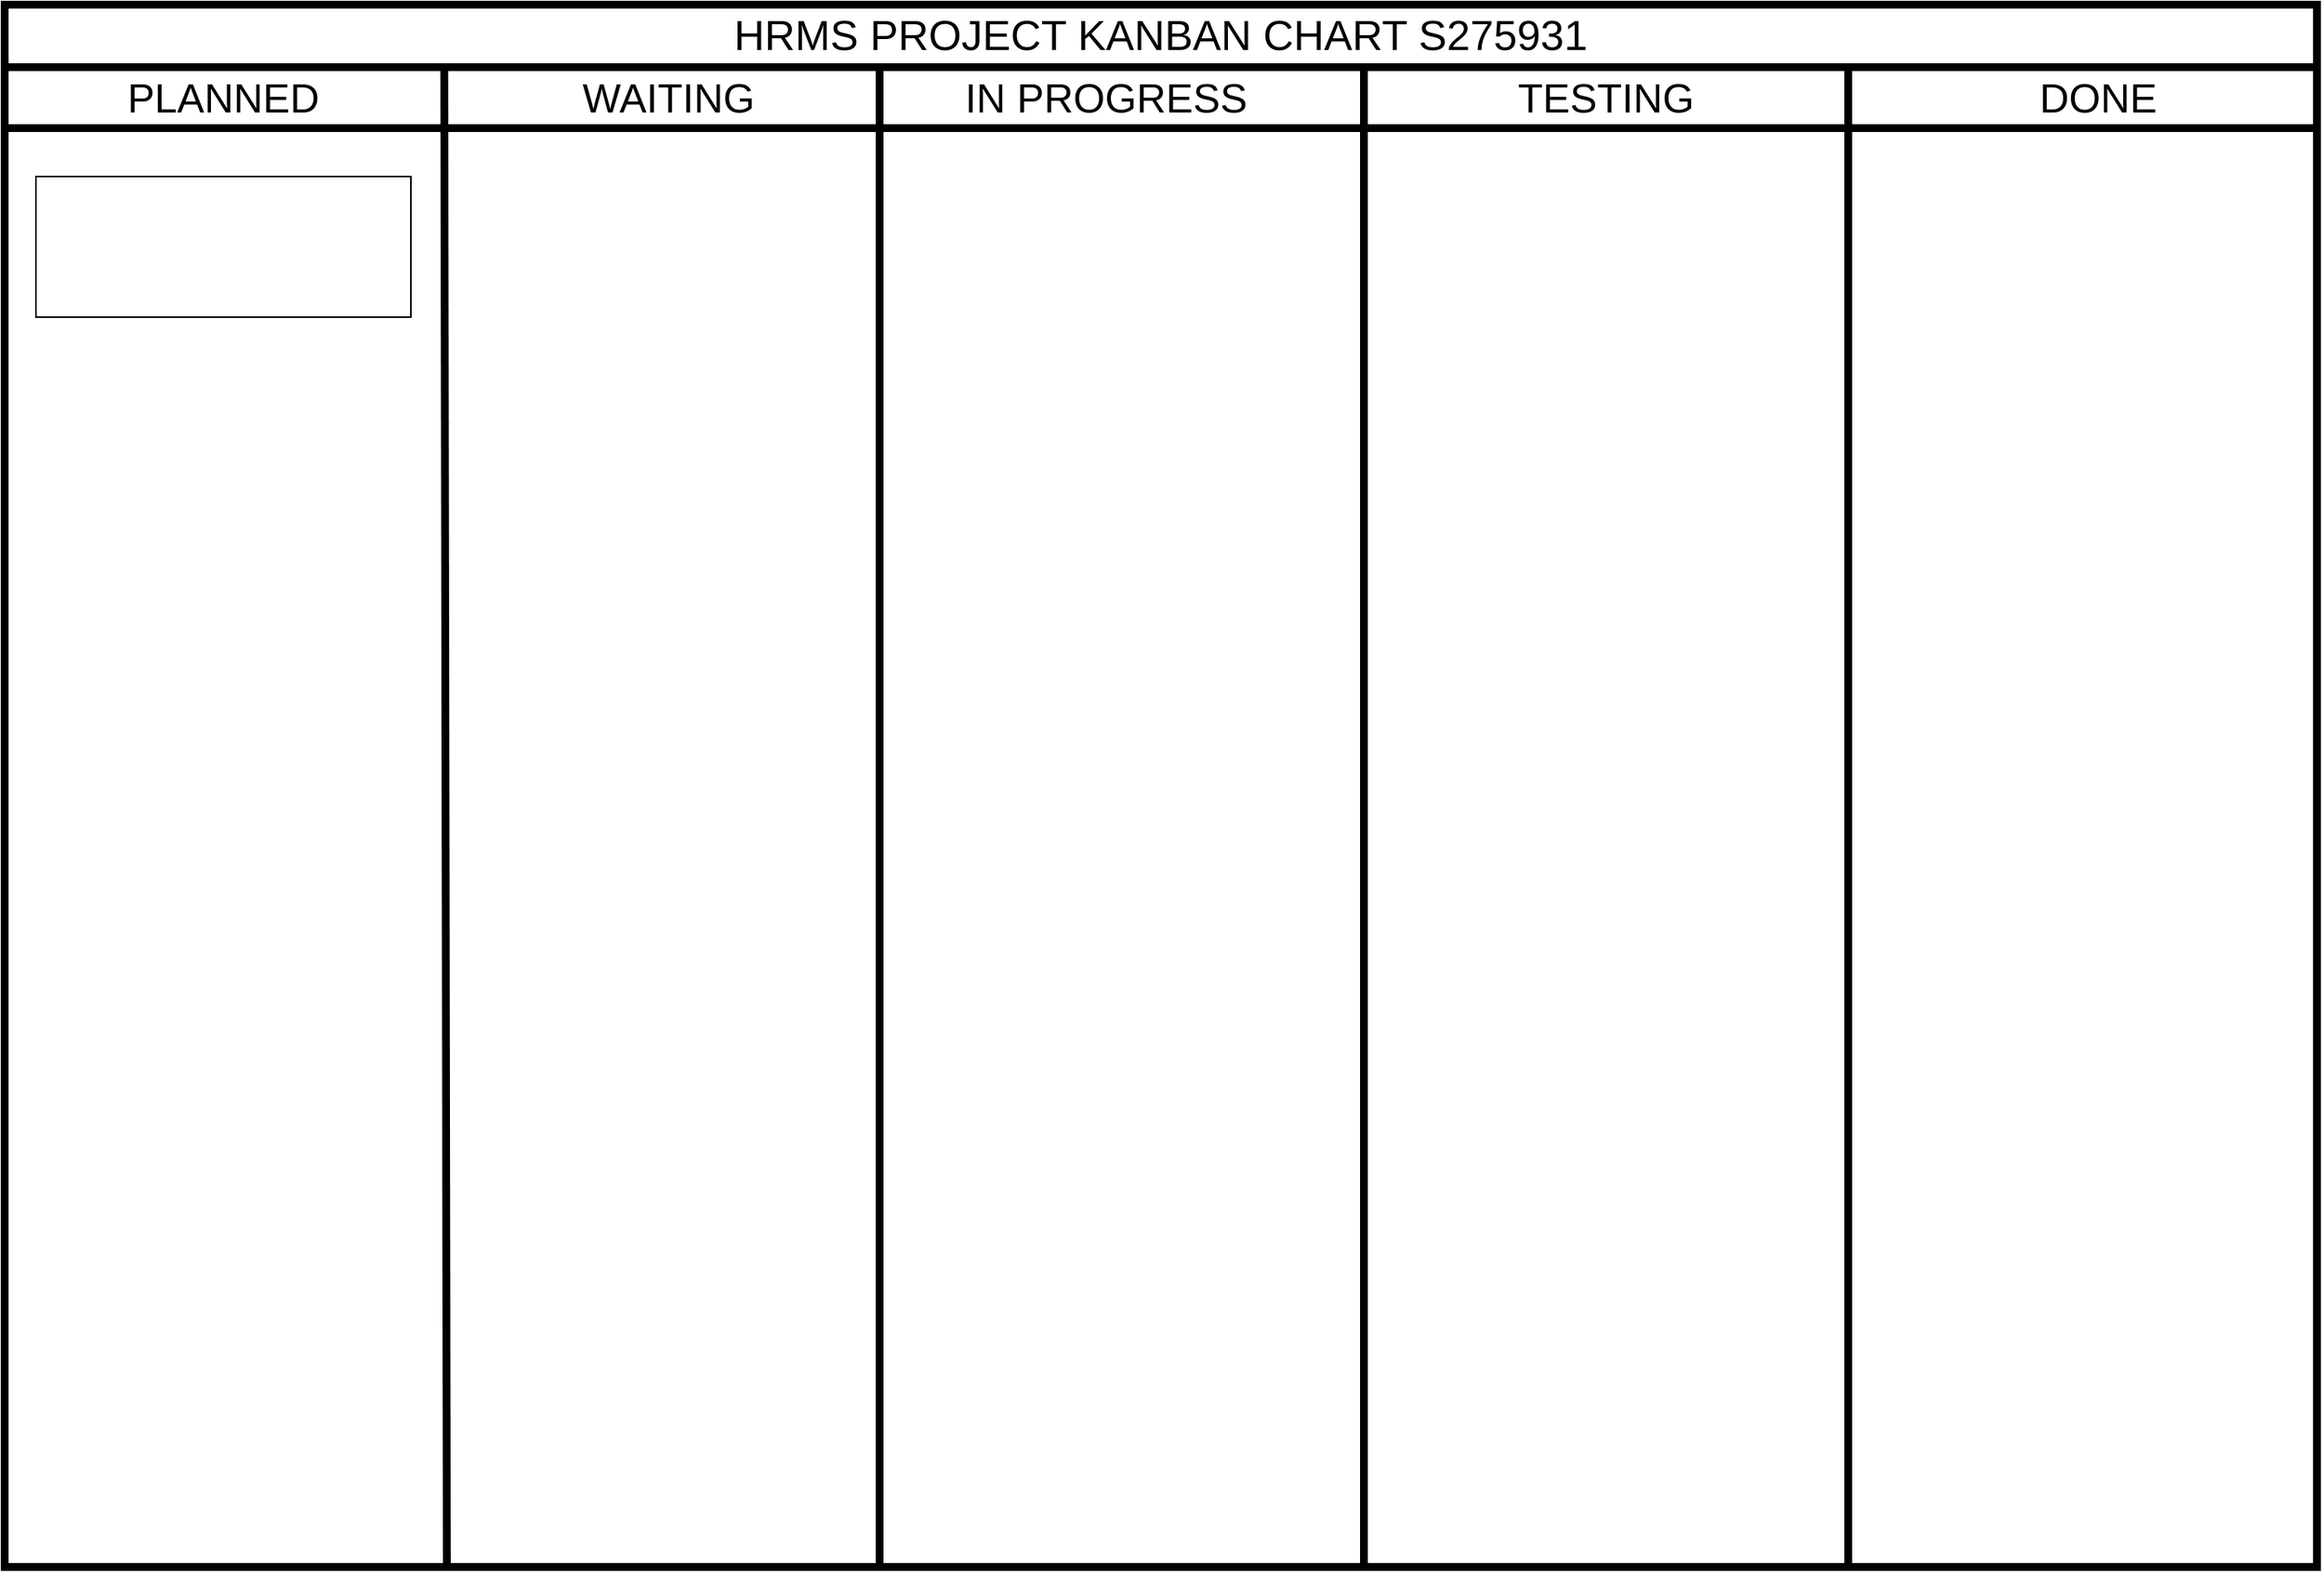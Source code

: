 <mxfile version="24.5.3" type="device">
  <diagram id="wFE0QG_FPsp0jaGvCLVb" name="Page-1">
    <mxGraphModel dx="2594" dy="1176" grid="1" gridSize="10" guides="1" tooltips="1" connect="1" arrows="1" fold="1" page="1" pageScale="1" pageWidth="850" pageHeight="1100" math="0" shadow="0">
      <root>
        <mxCell id="0" />
        <mxCell id="1" parent="0" />
        <mxCell id="uo7Kb0WBtwJlGPqxHF-i-5" value="&lt;span style=&quot;font-size: 27px; font-weight: 400;&quot;&gt;HRMS PROJECT KANBAN CHART S275931&lt;/span&gt;" style="swimlane;whiteSpace=wrap;html=1;startSize=40;strokeWidth=5;" vertex="1" parent="1">
          <mxGeometry x="-170" y="240" width="1480" height="1000" as="geometry" />
        </mxCell>
        <mxCell id="uo7Kb0WBtwJlGPqxHF-i-8" value="&lt;font style=&quot;font-size: 26px;&quot;&gt;PLANNED&lt;/font&gt;" style="text;html=1;align=center;verticalAlign=middle;whiteSpace=wrap;rounded=0;" vertex="1" parent="uo7Kb0WBtwJlGPqxHF-i-5">
          <mxGeometry x="60" y="45" width="160" height="30" as="geometry" />
        </mxCell>
        <mxCell id="uo7Kb0WBtwJlGPqxHF-i-9" value="&lt;font style=&quot;font-size: 26px;&quot;&gt;IN PROGRESS&lt;/font&gt;" style="text;html=1;align=center;verticalAlign=middle;whiteSpace=wrap;rounded=0;" vertex="1" parent="uo7Kb0WBtwJlGPqxHF-i-5">
          <mxGeometry x="600" y="45" width="210" height="30" as="geometry" />
        </mxCell>
        <mxCell id="uo7Kb0WBtwJlGPqxHF-i-10" value="&lt;font style=&quot;font-size: 26px;&quot;&gt;TESTING&lt;/font&gt;" style="text;html=1;align=center;verticalAlign=middle;whiteSpace=wrap;rounded=0;" vertex="1" parent="uo7Kb0WBtwJlGPqxHF-i-5">
          <mxGeometry x="920" y="45" width="210" height="30" as="geometry" />
        </mxCell>
        <mxCell id="uo7Kb0WBtwJlGPqxHF-i-11" value="&lt;font style=&quot;font-size: 26px;&quot;&gt;DONE&lt;/font&gt;" style="text;html=1;align=center;verticalAlign=middle;whiteSpace=wrap;rounded=0;" vertex="1" parent="uo7Kb0WBtwJlGPqxHF-i-5">
          <mxGeometry x="1235" y="45" width="210" height="30" as="geometry" />
        </mxCell>
        <mxCell id="uo7Kb0WBtwJlGPqxHF-i-12" value="" style="endArrow=none;html=1;rounded=0;strokeWidth=5;" edge="1" parent="uo7Kb0WBtwJlGPqxHF-i-5">
          <mxGeometry width="50" height="50" relative="1" as="geometry">
            <mxPoint x="870" y="40" as="sourcePoint" />
            <mxPoint x="870" y="1000" as="targetPoint" />
          </mxGeometry>
        </mxCell>
        <mxCell id="uo7Kb0WBtwJlGPqxHF-i-13" value="" style="endArrow=none;html=1;rounded=0;strokeWidth=5;" edge="1" parent="uo7Kb0WBtwJlGPqxHF-i-5">
          <mxGeometry width="50" height="50" relative="1" as="geometry">
            <mxPoint x="1180" y="40" as="sourcePoint" />
            <mxPoint x="1180" y="1000" as="targetPoint" />
          </mxGeometry>
        </mxCell>
        <mxCell id="uo7Kb0WBtwJlGPqxHF-i-15" value="" style="rounded=0;whiteSpace=wrap;html=1;" vertex="1" parent="uo7Kb0WBtwJlGPqxHF-i-5">
          <mxGeometry x="20" y="110" width="240" height="90" as="geometry" />
        </mxCell>
        <mxCell id="uo7Kb0WBtwJlGPqxHF-i-6" value="" style="endArrow=none;html=1;rounded=0;strokeWidth=5;exitX=0.135;exitY=0.011;exitDx=0;exitDy=0;exitPerimeter=0;" edge="1" parent="uo7Kb0WBtwJlGPqxHF-i-5">
          <mxGeometry width="50" height="50" relative="1" as="geometry">
            <mxPoint x="281.35" y="42.33" as="sourcePoint" />
            <mxPoint x="283" y="1000" as="targetPoint" />
          </mxGeometry>
        </mxCell>
        <mxCell id="uo7Kb0WBtwJlGPqxHF-i-16" value="&lt;font style=&quot;font-size: 26px;&quot;&gt;WAITING&lt;/font&gt;" style="text;html=1;align=center;verticalAlign=middle;whiteSpace=wrap;rounded=0;" vertex="1" parent="uo7Kb0WBtwJlGPqxHF-i-5">
          <mxGeometry x="320" y="45" width="210" height="30" as="geometry" />
        </mxCell>
        <mxCell id="uo7Kb0WBtwJlGPqxHF-i-17" value="" style="endArrow=none;html=1;rounded=0;strokeWidth=5;" edge="1" parent="uo7Kb0WBtwJlGPqxHF-i-5">
          <mxGeometry width="50" height="50" relative="1" as="geometry">
            <mxPoint x="560" y="40" as="sourcePoint" />
            <mxPoint x="560" y="1000" as="targetPoint" />
          </mxGeometry>
        </mxCell>
        <mxCell id="uo7Kb0WBtwJlGPqxHF-i-14" value="" style="endArrow=none;html=1;rounded=0;strokeWidth=5;" edge="1" parent="1">
          <mxGeometry width="50" height="50" relative="1" as="geometry">
            <mxPoint x="-170" y="319" as="sourcePoint" />
            <mxPoint x="1310" y="319" as="targetPoint" />
          </mxGeometry>
        </mxCell>
      </root>
    </mxGraphModel>
  </diagram>
</mxfile>
